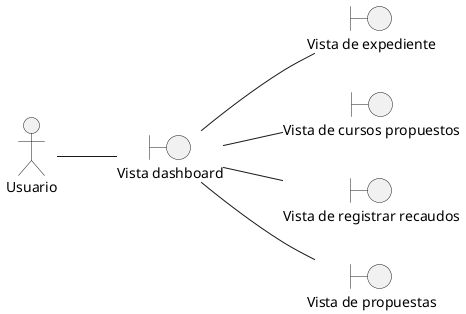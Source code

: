 @startuml DiagramaDeClaseVerDashboard
left to right direction

actor "Usuario" as actorUsuario

boundary "Vista dashboard" as vistaDashboard
boundary "Vista de expediente" as vistaExpediente
boundary "Vista de cursos propuestos" as vistaCursosPropuestos
boundary "Vista de registrar recaudos" as vistaRecaudos
boundary "Vista de propuestas" as vistaPropuestas
actorUsuario -- vistaDashboard
vistaDashboard -- vistaExpediente
vistaDashboard -- vistaCursosPropuestos
vistaDashboard -- vistaRecaudos
vistaDashboard -- vistaPropuestas

@enduml

